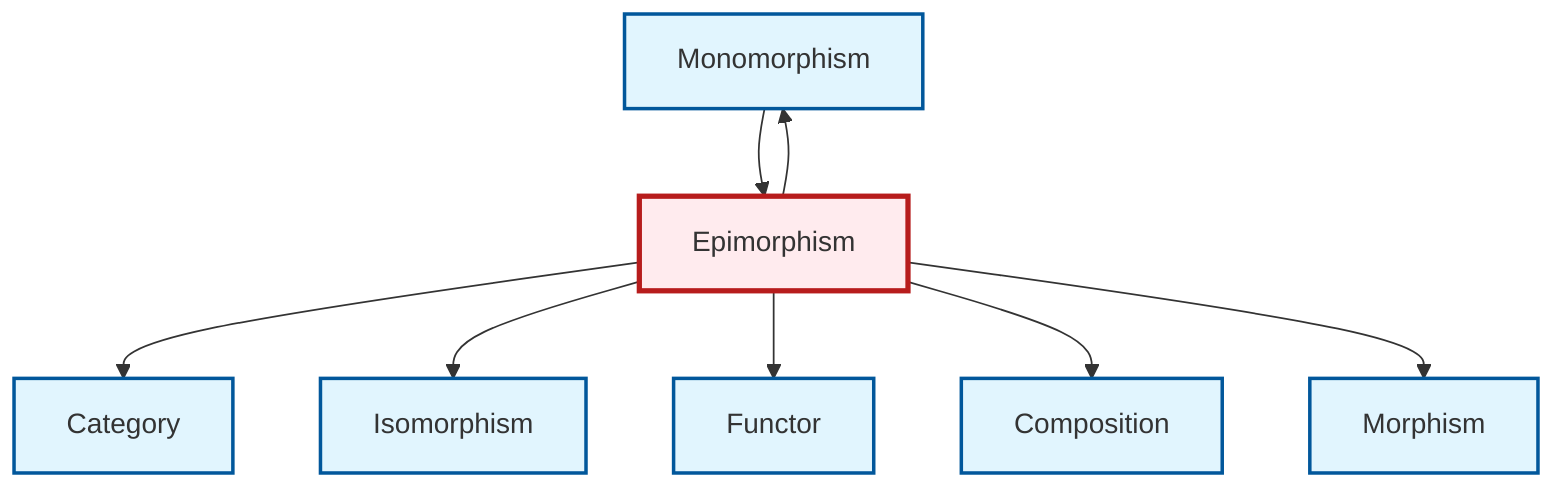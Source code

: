 graph TD
    classDef definition fill:#e1f5fe,stroke:#01579b,stroke-width:2px
    classDef theorem fill:#f3e5f5,stroke:#4a148c,stroke-width:2px
    classDef axiom fill:#fff3e0,stroke:#e65100,stroke-width:2px
    classDef example fill:#e8f5e9,stroke:#1b5e20,stroke-width:2px
    classDef current fill:#ffebee,stroke:#b71c1c,stroke-width:3px
    def-category["Category"]:::definition
    def-monomorphism["Monomorphism"]:::definition
    def-epimorphism["Epimorphism"]:::definition
    def-composition["Composition"]:::definition
    def-functor["Functor"]:::definition
    def-morphism["Morphism"]:::definition
    def-isomorphism["Isomorphism"]:::definition
    def-epimorphism --> def-category
    def-epimorphism --> def-isomorphism
    def-monomorphism --> def-epimorphism
    def-epimorphism --> def-monomorphism
    def-epimorphism --> def-functor
    def-epimorphism --> def-composition
    def-epimorphism --> def-morphism
    class def-epimorphism current